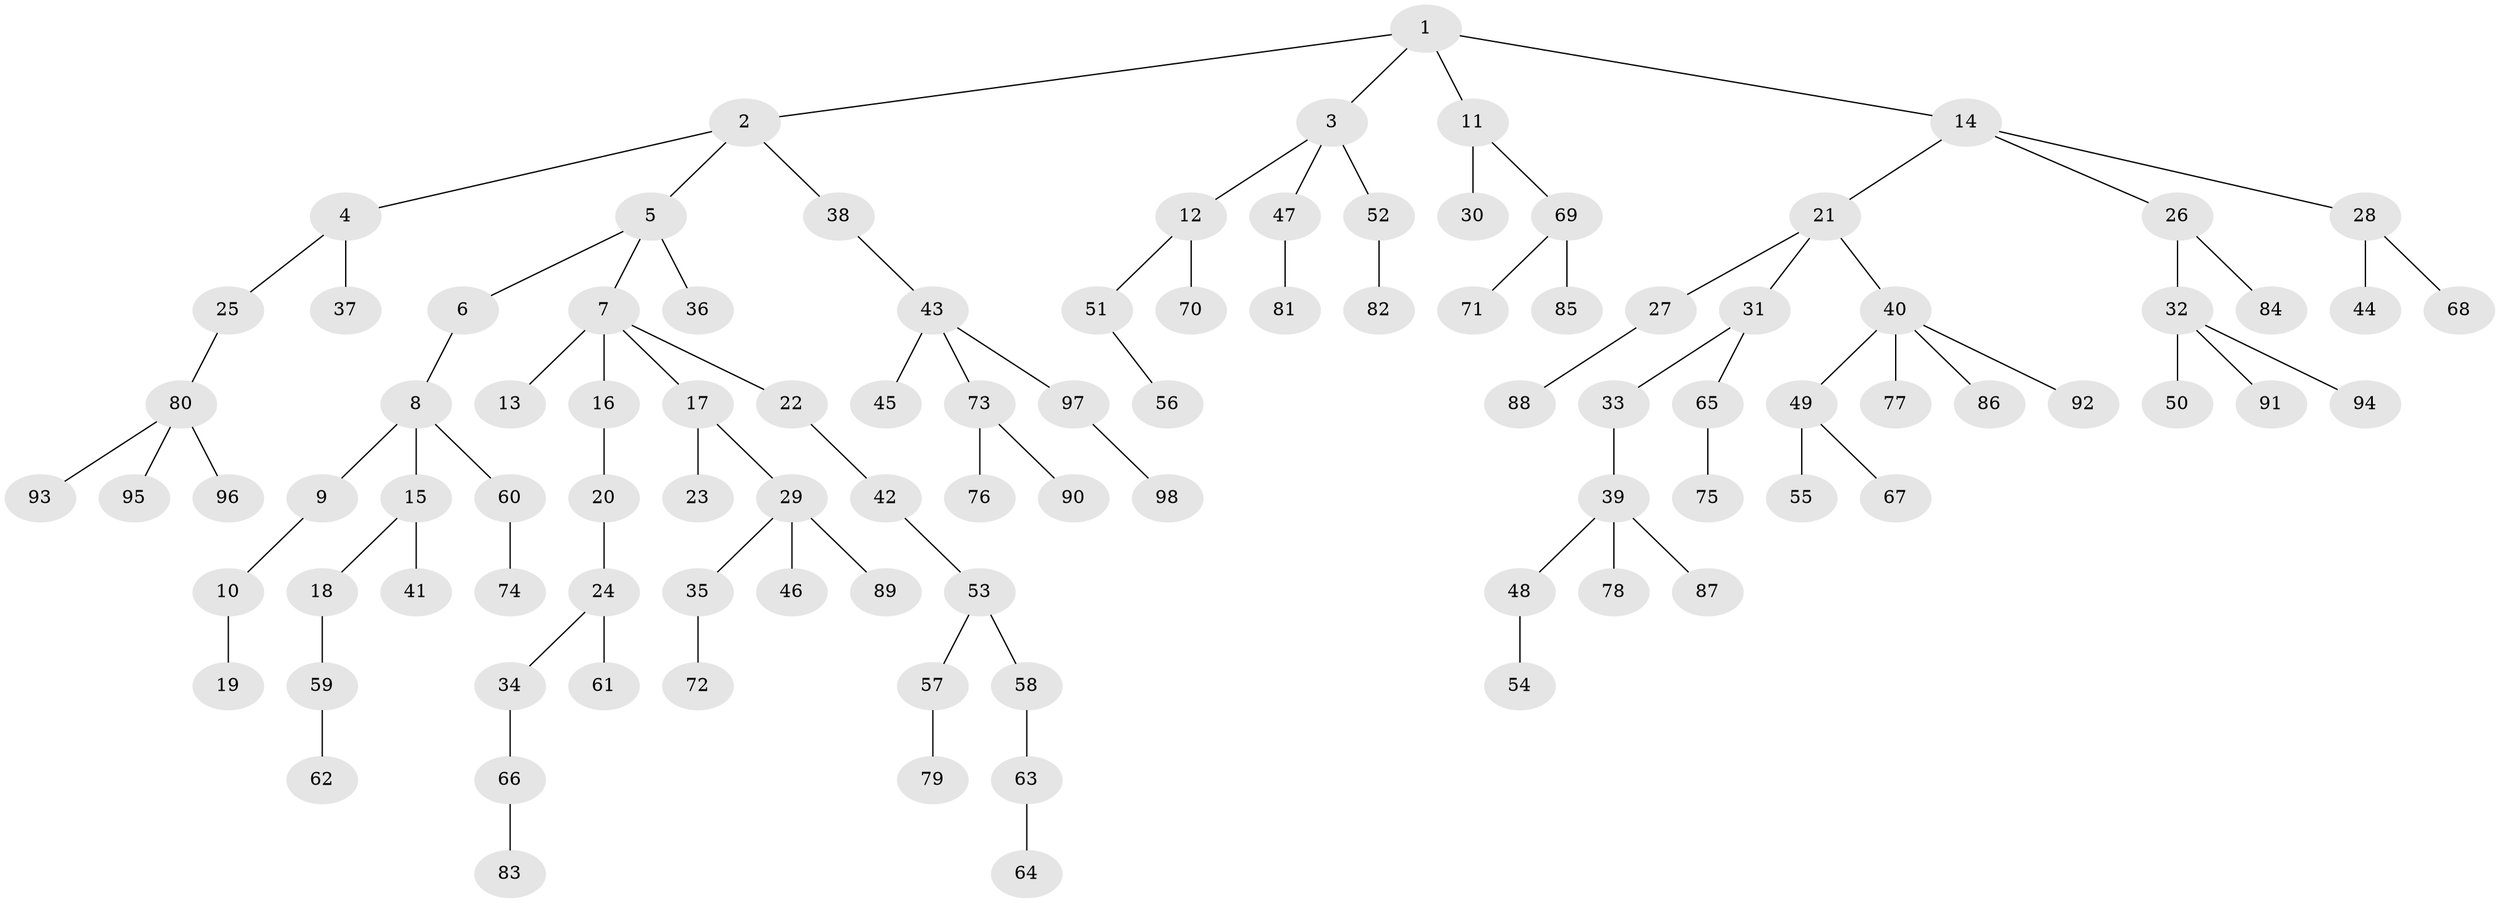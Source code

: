 // original degree distribution, {5: 0.05755395683453238, 3: 0.14388489208633093, 4: 0.08633093525179857, 2: 0.20863309352517986, 1: 0.5035971223021583}
// Generated by graph-tools (version 1.1) at 2025/51/03/04/25 22:51:52]
// undirected, 98 vertices, 97 edges
graph export_dot {
  node [color=gray90,style=filled];
  1;
  2;
  3;
  4;
  5;
  6;
  7;
  8;
  9;
  10;
  11;
  12;
  13;
  14;
  15;
  16;
  17;
  18;
  19;
  20;
  21;
  22;
  23;
  24;
  25;
  26;
  27;
  28;
  29;
  30;
  31;
  32;
  33;
  34;
  35;
  36;
  37;
  38;
  39;
  40;
  41;
  42;
  43;
  44;
  45;
  46;
  47;
  48;
  49;
  50;
  51;
  52;
  53;
  54;
  55;
  56;
  57;
  58;
  59;
  60;
  61;
  62;
  63;
  64;
  65;
  66;
  67;
  68;
  69;
  70;
  71;
  72;
  73;
  74;
  75;
  76;
  77;
  78;
  79;
  80;
  81;
  82;
  83;
  84;
  85;
  86;
  87;
  88;
  89;
  90;
  91;
  92;
  93;
  94;
  95;
  96;
  97;
  98;
  1 -- 2 [weight=1.0];
  1 -- 3 [weight=1.0];
  1 -- 11 [weight=1.0];
  1 -- 14 [weight=1.0];
  2 -- 4 [weight=1.0];
  2 -- 5 [weight=1.0];
  2 -- 38 [weight=1.0];
  3 -- 12 [weight=1.0];
  3 -- 47 [weight=1.0];
  3 -- 52 [weight=1.0];
  4 -- 25 [weight=1.0];
  4 -- 37 [weight=1.0];
  5 -- 6 [weight=1.0];
  5 -- 7 [weight=1.0];
  5 -- 36 [weight=1.0];
  6 -- 8 [weight=1.0];
  7 -- 13 [weight=2.0];
  7 -- 16 [weight=1.0];
  7 -- 17 [weight=1.0];
  7 -- 22 [weight=1.0];
  8 -- 9 [weight=1.0];
  8 -- 15 [weight=1.0];
  8 -- 60 [weight=1.0];
  9 -- 10 [weight=1.0];
  10 -- 19 [weight=1.0];
  11 -- 30 [weight=1.0];
  11 -- 69 [weight=1.0];
  12 -- 51 [weight=1.0];
  12 -- 70 [weight=1.0];
  14 -- 21 [weight=1.0];
  14 -- 26 [weight=1.0];
  14 -- 28 [weight=1.0];
  15 -- 18 [weight=1.0];
  15 -- 41 [weight=1.0];
  16 -- 20 [weight=1.0];
  17 -- 23 [weight=1.0];
  17 -- 29 [weight=1.0];
  18 -- 59 [weight=1.0];
  20 -- 24 [weight=1.0];
  21 -- 27 [weight=1.0];
  21 -- 31 [weight=1.0];
  21 -- 40 [weight=1.0];
  22 -- 42 [weight=1.0];
  24 -- 34 [weight=1.0];
  24 -- 61 [weight=1.0];
  25 -- 80 [weight=1.0];
  26 -- 32 [weight=1.0];
  26 -- 84 [weight=1.0];
  27 -- 88 [weight=1.0];
  28 -- 44 [weight=1.0];
  28 -- 68 [weight=1.0];
  29 -- 35 [weight=1.0];
  29 -- 46 [weight=1.0];
  29 -- 89 [weight=1.0];
  31 -- 33 [weight=1.0];
  31 -- 65 [weight=1.0];
  32 -- 50 [weight=1.0];
  32 -- 91 [weight=1.0];
  32 -- 94 [weight=1.0];
  33 -- 39 [weight=1.0];
  34 -- 66 [weight=1.0];
  35 -- 72 [weight=1.0];
  38 -- 43 [weight=1.0];
  39 -- 48 [weight=1.0];
  39 -- 78 [weight=1.0];
  39 -- 87 [weight=1.0];
  40 -- 49 [weight=1.0];
  40 -- 77 [weight=1.0];
  40 -- 86 [weight=1.0];
  40 -- 92 [weight=1.0];
  42 -- 53 [weight=1.0];
  43 -- 45 [weight=1.0];
  43 -- 73 [weight=1.0];
  43 -- 97 [weight=1.0];
  47 -- 81 [weight=1.0];
  48 -- 54 [weight=1.0];
  49 -- 55 [weight=1.0];
  49 -- 67 [weight=1.0];
  51 -- 56 [weight=1.0];
  52 -- 82 [weight=1.0];
  53 -- 57 [weight=1.0];
  53 -- 58 [weight=1.0];
  57 -- 79 [weight=1.0];
  58 -- 63 [weight=1.0];
  59 -- 62 [weight=1.0];
  60 -- 74 [weight=1.0];
  63 -- 64 [weight=1.0];
  65 -- 75 [weight=1.0];
  66 -- 83 [weight=1.0];
  69 -- 71 [weight=1.0];
  69 -- 85 [weight=1.0];
  73 -- 76 [weight=1.0];
  73 -- 90 [weight=1.0];
  80 -- 93 [weight=1.0];
  80 -- 95 [weight=1.0];
  80 -- 96 [weight=1.0];
  97 -- 98 [weight=1.0];
}
